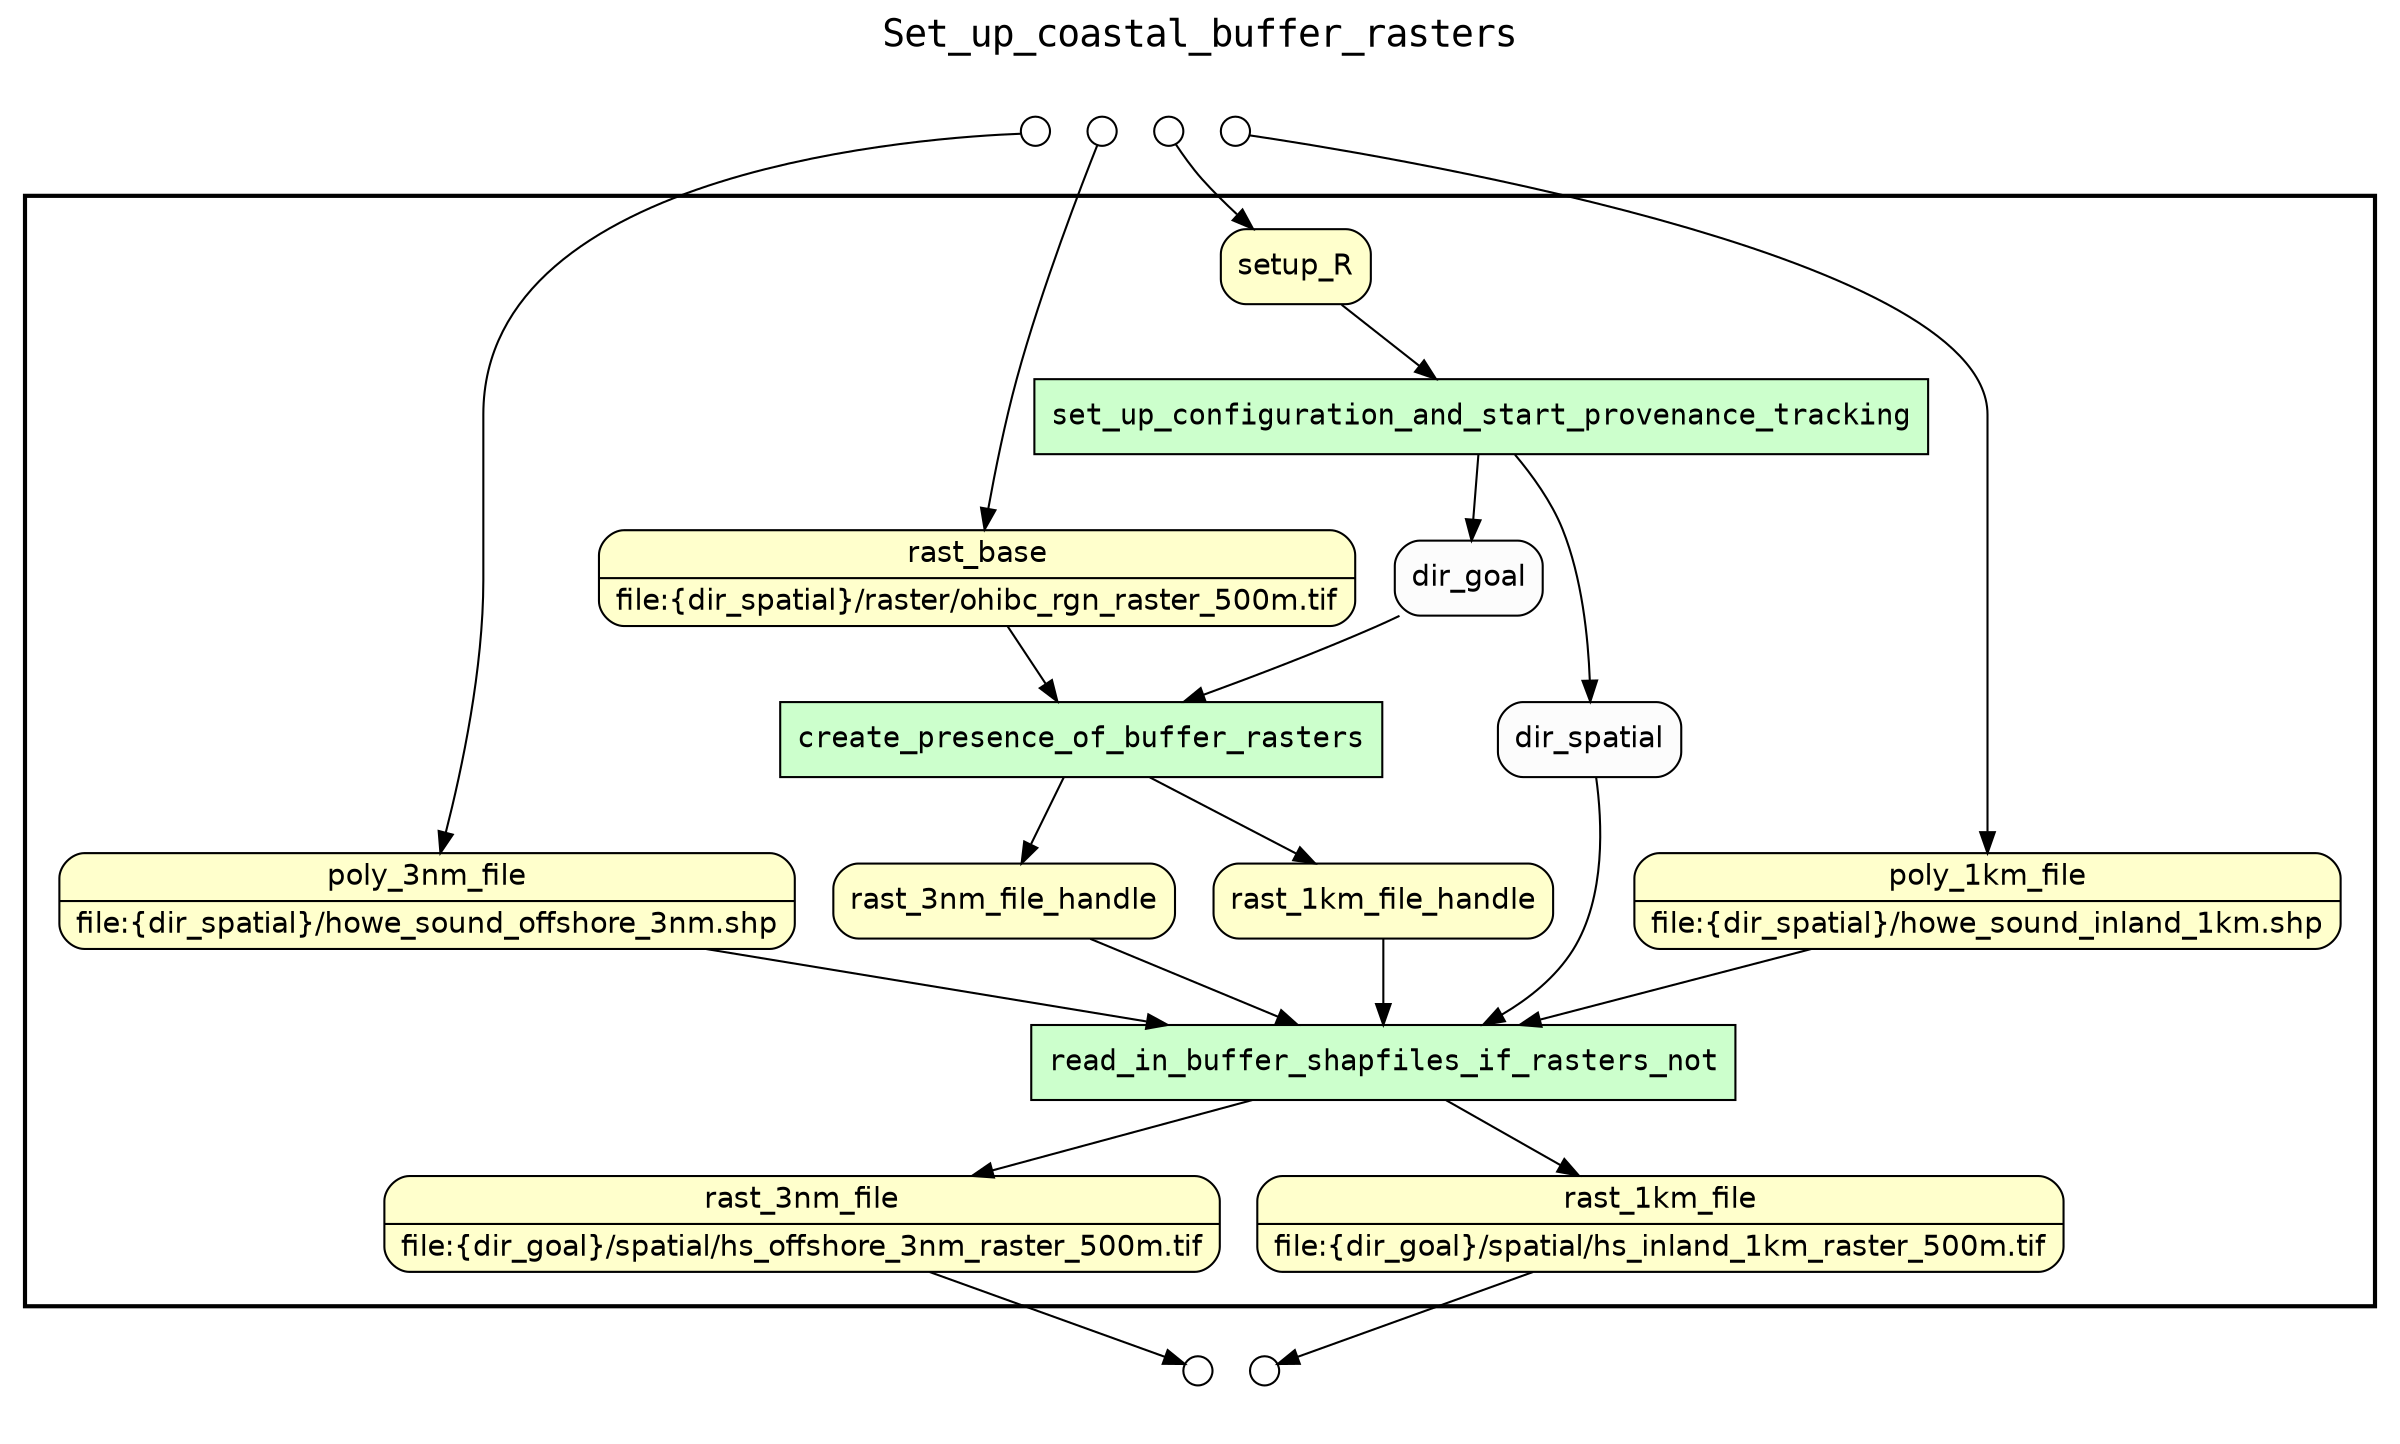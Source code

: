 digraph Workflow {
rankdir=TB
fontname=Courier; fontsize=18; labelloc=t
label=Set_up_coastal_buffer_rasters
subgraph cluster_workflow_box_outer { label=""; color=black; penwidth=2
subgraph cluster_workflow_box_inner { label=""; color=white
node[shape=box style=filled fillcolor="#CCFFCC" peripheries=1 fontname=Courier]
set_up_configuration_and_start_provenance_tracking
create_presence_of_buffer_rasters
read_in_buffer_shapfiles_if_rasters_not
node[shape=box style="rounded,filled" fillcolor="#FFFFCC" peripheries=1 fontname=Helvetica]
rast_3nm_file [shape=record rankdir=LR label="{<f0> rast_3nm_file |<f1> file\:\{dir_goal\}/spatial/hs_offshore_3nm_raster_500m.tif}"];
rast_1km_file [shape=record rankdir=LR label="{<f0> rast_1km_file |<f1> file\:\{dir_goal\}/spatial/hs_inland_1km_raster_500m.tif}"];
setup_R
rast_base [shape=record rankdir=LR label="{<f0> rast_base |<f1> file\:\{dir_spatial\}/raster/ohibc_rgn_raster_500m.tif}"];
poly_3nm_file [shape=record rankdir=LR label="{<f0> poly_3nm_file |<f1> file\:\{dir_spatial\}/howe_sound_offshore_3nm.shp}"];
poly_1km_file [shape=record rankdir=LR label="{<f0> poly_1km_file |<f1> file\:\{dir_spatial\}/howe_sound_inland_1km.shp}"];
rast_3nm_file_handle
rast_1km_file_handle
node[shape=box style="rounded,filled" fillcolor="#FCFCFC" peripheries=1 fontname=Helvetica]
dir_goal
dir_spatial
set_up_configuration_and_start_provenance_tracking -> dir_spatial
set_up_configuration_and_start_provenance_tracking -> dir_goal
setup_R -> set_up_configuration_and_start_provenance_tracking
create_presence_of_buffer_rasters -> rast_3nm_file_handle
create_presence_of_buffer_rasters -> rast_1km_file_handle
dir_goal -> create_presence_of_buffer_rasters
rast_base -> create_presence_of_buffer_rasters
read_in_buffer_shapfiles_if_rasters_not -> rast_3nm_file
read_in_buffer_shapfiles_if_rasters_not -> rast_1km_file
dir_spatial -> read_in_buffer_shapfiles_if_rasters_not
poly_3nm_file -> read_in_buffer_shapfiles_if_rasters_not
poly_1km_file -> read_in_buffer_shapfiles_if_rasters_not
rast_3nm_file_handle -> read_in_buffer_shapfiles_if_rasters_not
rast_1km_file_handle -> read_in_buffer_shapfiles_if_rasters_not
}}
subgraph cluster_input_ports_group_outer { label=""; color=white
subgraph cluster_input_ports_group_inner { label=""; color=white
node[shape=circle style="rounded,filled" fillcolor="#FFFFFF" peripheries=1 fontname=Helvetica width=0.2]
setup_R_input_port [label=""]
poly_3nm_file_input_port [label=""]
poly_1km_file_input_port [label=""]
rast_base_input_port [label=""]
}}
subgraph cluster_output_ports_group_outer { label=""; color=white
subgraph cluster_output_ports_group_inner { label=""; color=white
node[shape=circle style="rounded,filled" fillcolor="#FFFFFF" peripheries=1 fontname=Helvetica width=0.2]
rast_3nm_file_output_port [label=""]
rast_1km_file_output_port [label=""]
}}
setup_R_input_port -> setup_R
poly_3nm_file_input_port -> poly_3nm_file
poly_1km_file_input_port -> poly_1km_file
rast_base_input_port -> rast_base
rast_3nm_file -> rast_3nm_file_output_port
rast_1km_file -> rast_1km_file_output_port
}
